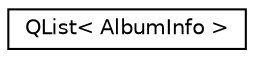 digraph "类继承关系图"
{
  edge [fontname="Helvetica",fontsize="10",labelfontname="Helvetica",labelfontsize="10"];
  node [fontname="Helvetica",fontsize="10",shape=record];
  rankdir="LR";
  Node0 [label="QList\< AlbumInfo \>",height=0.2,width=0.4,color="black", fillcolor="white", style="filled",URL="$class_q_list.html"];
}
